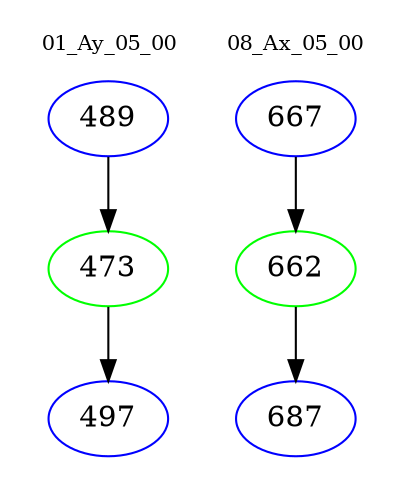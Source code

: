 digraph{
subgraph cluster_0 {
color = white
label = "01_Ay_05_00";
fontsize=10;
T0_489 [label="489", color="blue"]
T0_489 -> T0_473 [color="black"]
T0_473 [label="473", color="green"]
T0_473 -> T0_497 [color="black"]
T0_497 [label="497", color="blue"]
}
subgraph cluster_1 {
color = white
label = "08_Ax_05_00";
fontsize=10;
T1_667 [label="667", color="blue"]
T1_667 -> T1_662 [color="black"]
T1_662 [label="662", color="green"]
T1_662 -> T1_687 [color="black"]
T1_687 [label="687", color="blue"]
}
}
